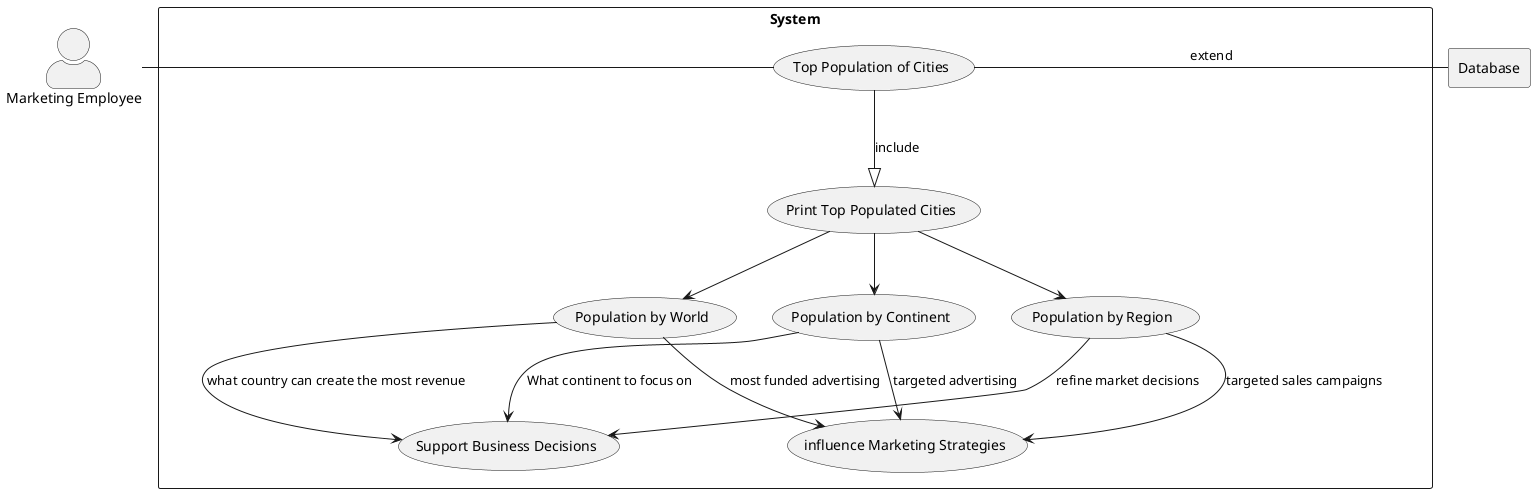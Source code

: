 @startuml
skinparam actorStyle awesome

top to bottom direction


actor Marketing as "Marketing Employee"
rectangle Database

rectangle "System" {
    usecase UC1 as "Top Population of Cities"

    usecase UC2 as "Print Top Populated Cities"

    usecase UCworld as "Population by World"

    usecase UCcontinent as "Population by Continent"

    usecase UCRegioin as "Population by Region"

    usecase UC3 as "Support Business Decisions"

    usecase UC4 as "influence Marketing Strategies"

    Marketing - UC1
    UC1 --|> UC2 : include
    UC1 - Database : extend
    UC2 --> UCworld
    UC2 --> UCcontinent
    UC2 --> UCRegioin
    UCworld -down->UC3 : what country can create the most revenue
    UCworld -down->UC4 : most funded advertising
    UCcontinent -down->UC3 : What continent to focus on
    UCcontinent -down->UC4 : targeted advertising
    UCRegioin -down->UC3 : refine market decisions
    UCRegioin -down->UC4 : targeted sales campaigns
}
@enduml
